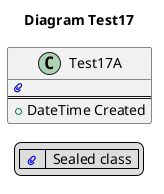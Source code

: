 @startuml
title
 Diagram Test17
end title

class Test17A
{
    <size:14><color:#mediumblue><&paperclip></color></size>
    ==
    +DateTime Created
}
legend
|  <size:14><color:#mediumblue><&paperclip></color></size>  |  Sealed class  |
endlegend

@enduml
